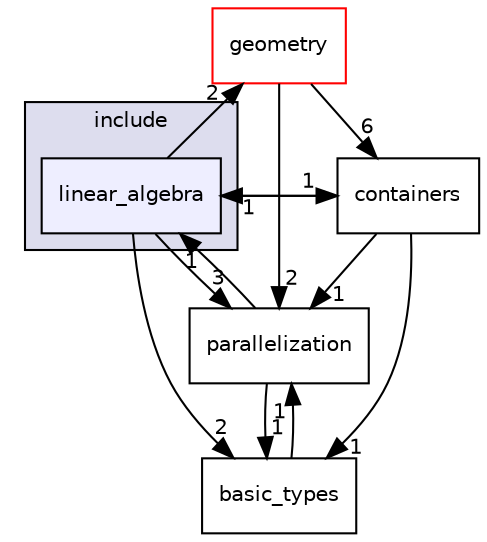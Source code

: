 digraph "Common/include/linear_algebra" {
  compound=true
  node [ fontsize="10", fontname="Helvetica"];
  edge [ labelfontsize="10", labelfontname="Helvetica"];
  subgraph clusterdir_92cb2900980f09bf257878861626e98f {
    graph [ bgcolor="#ddddee", pencolor="black", label="include" fontname="Helvetica", fontsize="10", URL="dir_92cb2900980f09bf257878861626e98f.html"]
  dir_48b4bf65fafad66ec6a2ba67388b948d [shape=box, label="linear_algebra", style="filled", fillcolor="#eeeeff", pencolor="black", URL="dir_48b4bf65fafad66ec6a2ba67388b948d.html"];
  }
  dir_d2620a12595a4ed2b3ca54ea91488fbc [shape=box label="geometry" fillcolor="white" style="filled" color="red" URL="dir_d2620a12595a4ed2b3ca54ea91488fbc.html"];
  dir_853c2a0c087a74065753cfc8240c880a [shape=box label="parallelization" URL="dir_853c2a0c087a74065753cfc8240c880a.html"];
  dir_b3347baf15fb7b1ad00b0011f7bd58e3 [shape=box label="containers" URL="dir_b3347baf15fb7b1ad00b0011f7bd58e3.html"];
  dir_cd1ad04c99373fb2e948caf5c2750b9f [shape=box label="basic_types" URL="dir_cd1ad04c99373fb2e948caf5c2750b9f.html"];
  dir_d2620a12595a4ed2b3ca54ea91488fbc->dir_853c2a0c087a74065753cfc8240c880a [headlabel="2", labeldistance=1.5 headhref="dir_000006_000014.html"];
  dir_d2620a12595a4ed2b3ca54ea91488fbc->dir_b3347baf15fb7b1ad00b0011f7bd58e3 [headlabel="6", labeldistance=1.5 headhref="dir_000006_000004.html"];
  dir_853c2a0c087a74065753cfc8240c880a->dir_cd1ad04c99373fb2e948caf5c2750b9f [headlabel="1", labeldistance=1.5 headhref="dir_000014_000003.html"];
  dir_853c2a0c087a74065753cfc8240c880a->dir_48b4bf65fafad66ec6a2ba67388b948d [headlabel="1", labeldistance=1.5 headhref="dir_000014_000013.html"];
  dir_b3347baf15fb7b1ad00b0011f7bd58e3->dir_853c2a0c087a74065753cfc8240c880a [headlabel="1", labeldistance=1.5 headhref="dir_000004_000014.html"];
  dir_b3347baf15fb7b1ad00b0011f7bd58e3->dir_cd1ad04c99373fb2e948caf5c2750b9f [headlabel="1", labeldistance=1.5 headhref="dir_000004_000003.html"];
  dir_b3347baf15fb7b1ad00b0011f7bd58e3->dir_48b4bf65fafad66ec6a2ba67388b948d [headlabel="1", labeldistance=1.5 headhref="dir_000004_000013.html"];
  dir_cd1ad04c99373fb2e948caf5c2750b9f->dir_853c2a0c087a74065753cfc8240c880a [headlabel="1", labeldistance=1.5 headhref="dir_000003_000014.html"];
  dir_48b4bf65fafad66ec6a2ba67388b948d->dir_d2620a12595a4ed2b3ca54ea91488fbc [headlabel="2", labeldistance=1.5 headhref="dir_000013_000006.html"];
  dir_48b4bf65fafad66ec6a2ba67388b948d->dir_853c2a0c087a74065753cfc8240c880a [headlabel="3", labeldistance=1.5 headhref="dir_000013_000014.html"];
  dir_48b4bf65fafad66ec6a2ba67388b948d->dir_b3347baf15fb7b1ad00b0011f7bd58e3 [headlabel="1", labeldistance=1.5 headhref="dir_000013_000004.html"];
  dir_48b4bf65fafad66ec6a2ba67388b948d->dir_cd1ad04c99373fb2e948caf5c2750b9f [headlabel="2", labeldistance=1.5 headhref="dir_000013_000003.html"];
}
